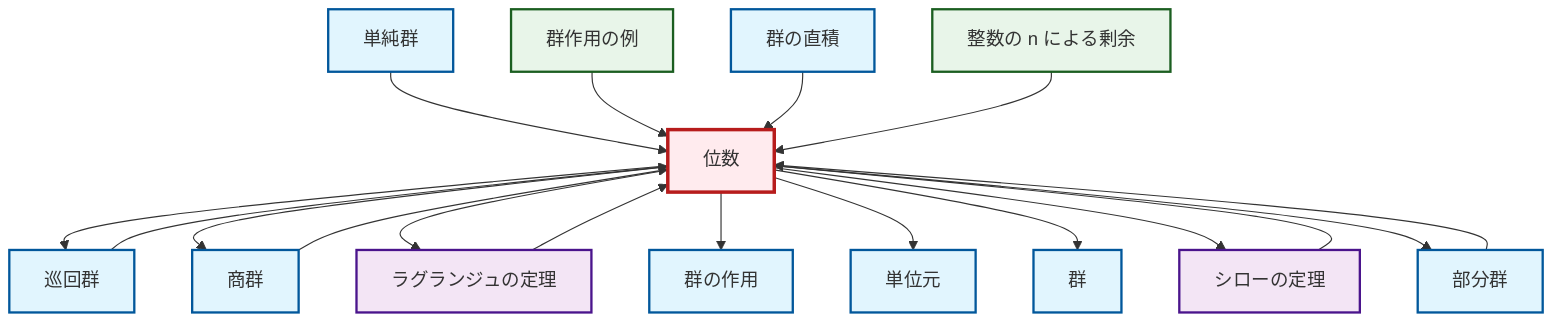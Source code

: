 graph TD
    classDef definition fill:#e1f5fe,stroke:#01579b,stroke-width:2px
    classDef theorem fill:#f3e5f5,stroke:#4a148c,stroke-width:2px
    classDef axiom fill:#fff3e0,stroke:#e65100,stroke-width:2px
    classDef example fill:#e8f5e9,stroke:#1b5e20,stroke-width:2px
    classDef current fill:#ffebee,stroke:#b71c1c,stroke-width:3px
    ex-group-action-examples["群作用の例"]:::example
    def-group["群"]:::definition
    def-group-action["群の作用"]:::definition
    def-quotient-group["商群"]:::definition
    def-order["位数"]:::definition
    def-cyclic-group["巡回群"]:::definition
    thm-sylow["シローの定理"]:::theorem
    def-direct-product["群の直積"]:::definition
    thm-lagrange["ラグランジュの定理"]:::theorem
    def-simple-group["単純群"]:::definition
    def-subgroup["部分群"]:::definition
    def-identity-element["単位元"]:::definition
    ex-quotient-integers-mod-n["整数の n による剰余"]:::example
    def-order --> def-cyclic-group
    def-order --> def-quotient-group
    def-order --> thm-lagrange
    thm-lagrange --> def-order
    def-simple-group --> def-order
    def-order --> def-group-action
    ex-group-action-examples --> def-order
    def-quotient-group --> def-order
    def-direct-product --> def-order
    def-cyclic-group --> def-order
    def-order --> def-identity-element
    def-subgroup --> def-order
    thm-sylow --> def-order
    def-order --> def-group
    ex-quotient-integers-mod-n --> def-order
    def-order --> thm-sylow
    def-order --> def-subgroup
    class def-order current
